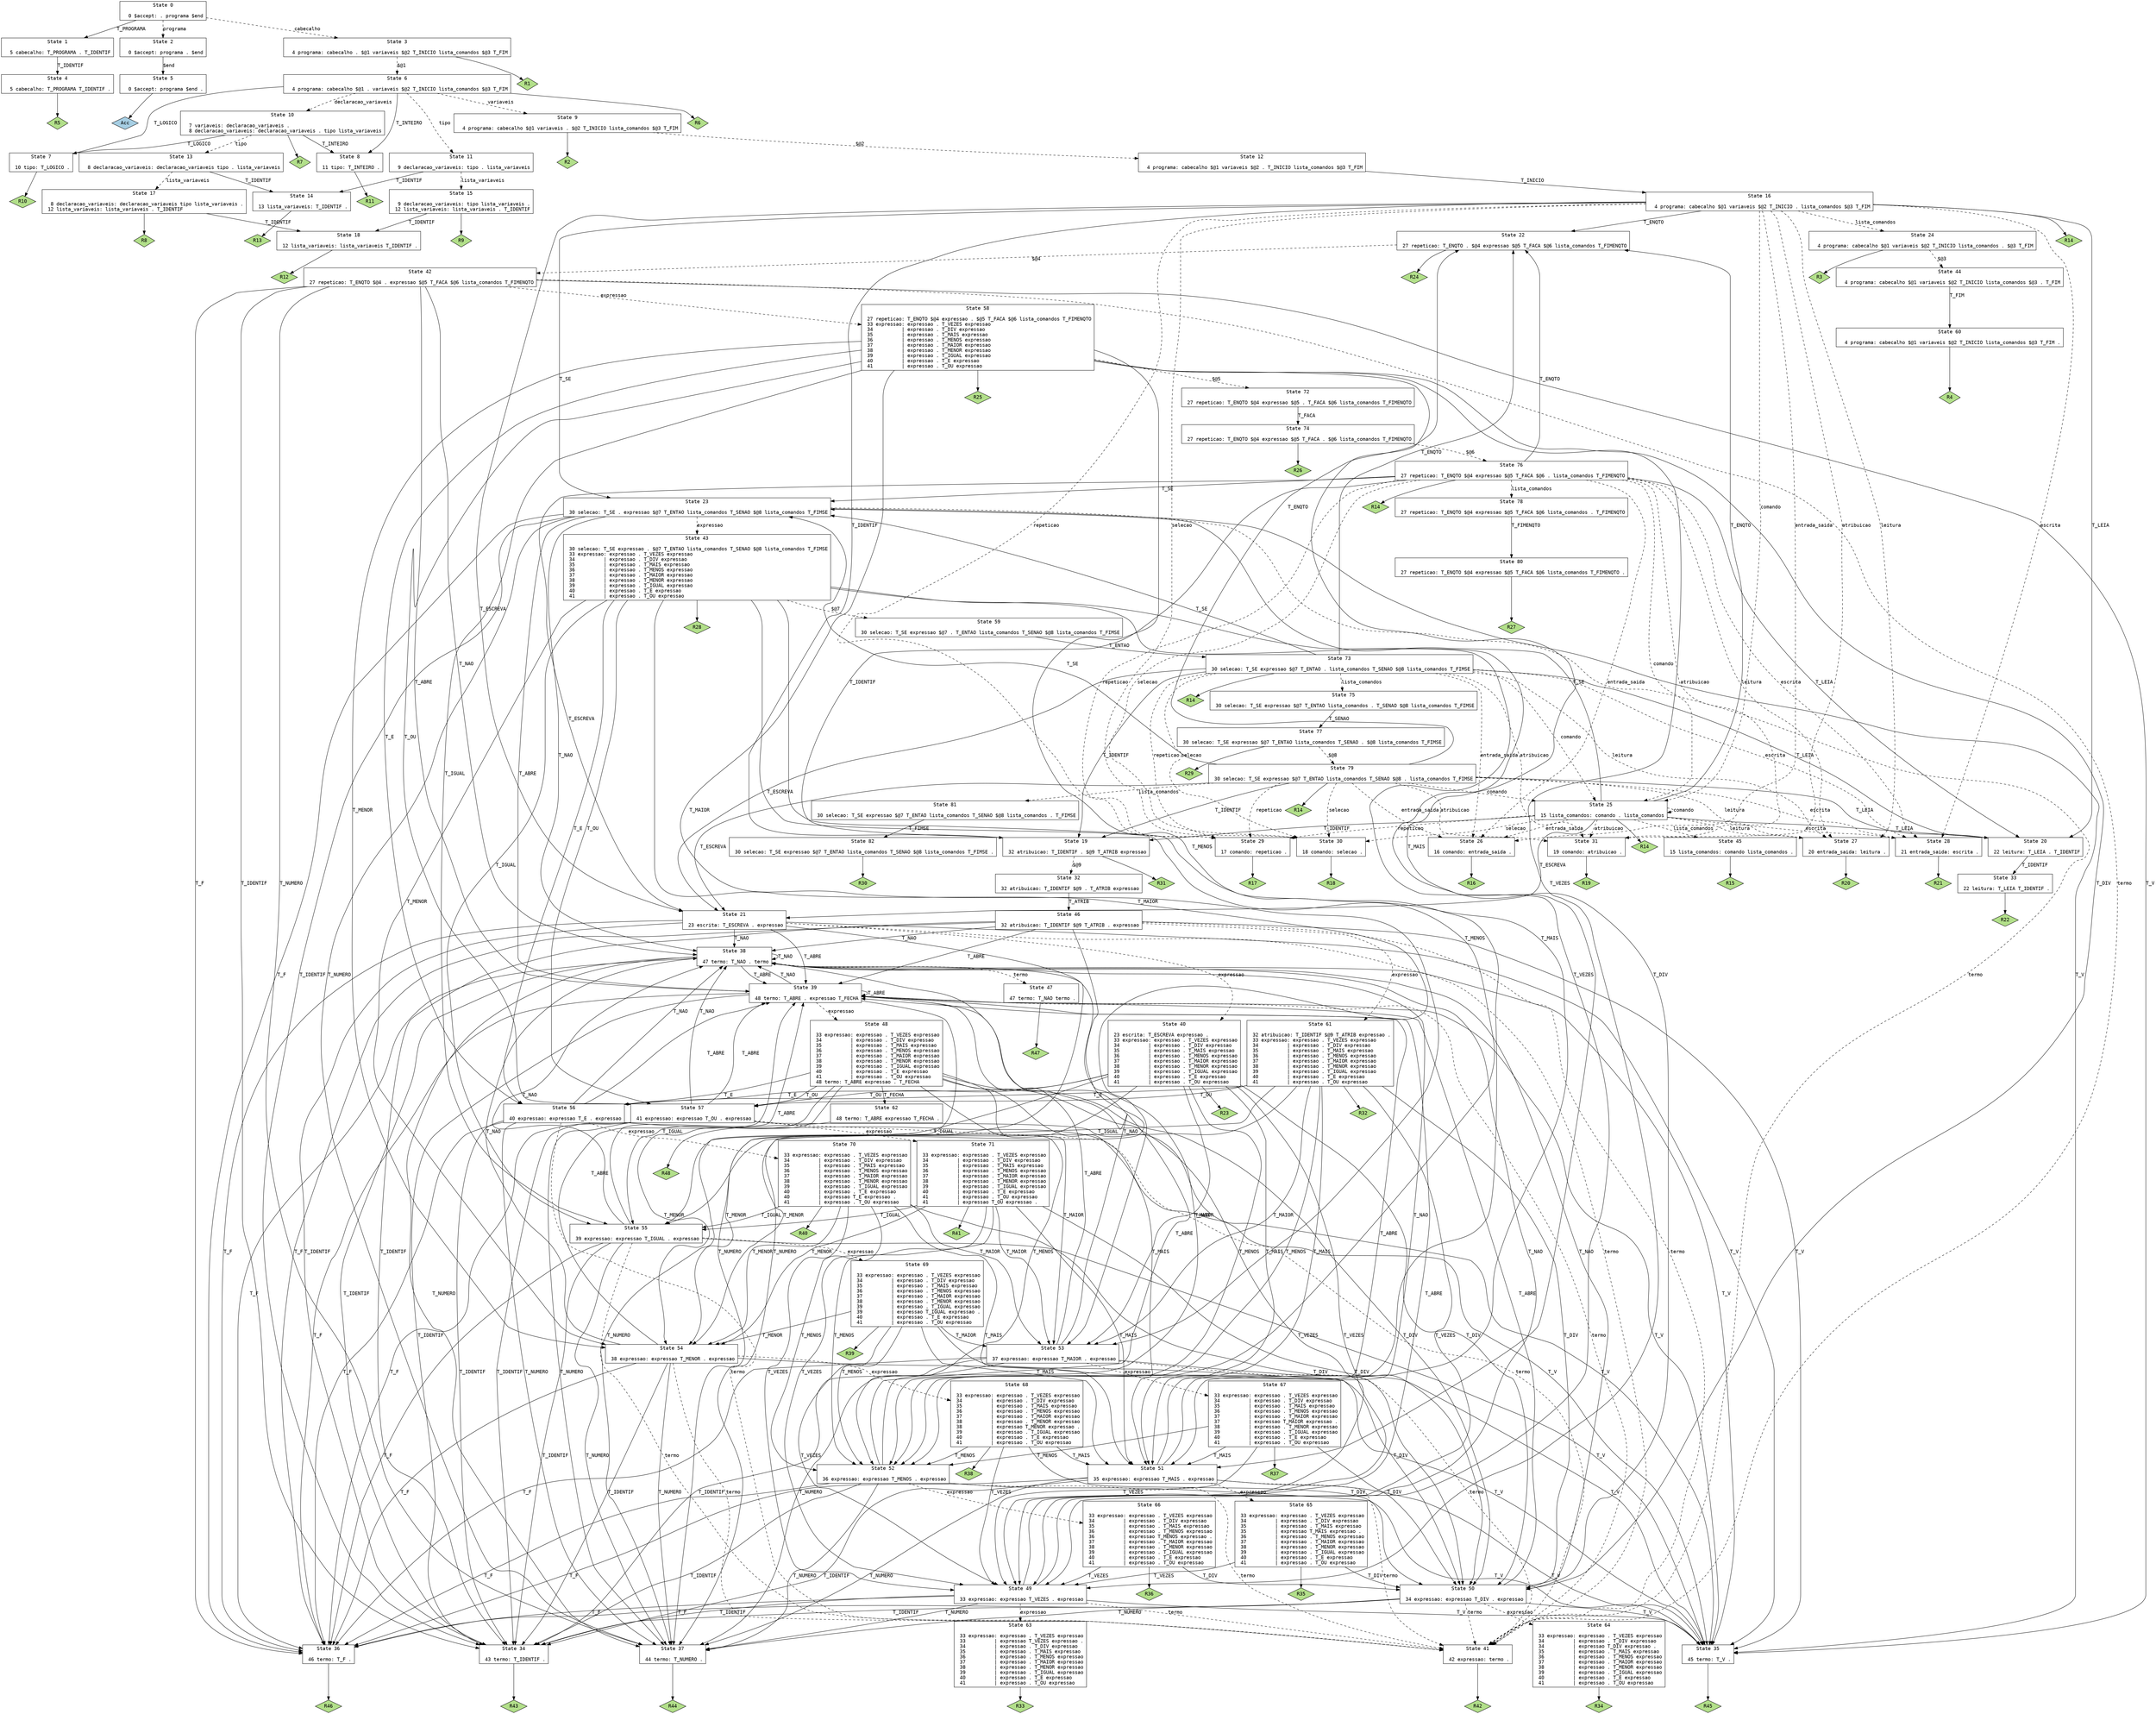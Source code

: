 // Gerado por GNU Bison 3.0.2.
// Reportar erros para <bug-bison@gnu.org>.
// página inicial: <http://www.gnu.org/software/bison/>.

digraph "sintatico.y"
{
  node [fontname = courier, shape = box, colorscheme = paired6]
  edge [fontname = courier]

  0 [label="State 0\n\l  0 $accept: . programa $end\l"]
  0 -> 1 [style=solid label="T_PROGRAMA"]
  0 -> 2 [style=dashed label="programa"]
  0 -> 3 [style=dashed label="cabecalho"]
  1 [label="State 1\n\l  5 cabecalho: T_PROGRAMA . T_IDENTIF\l"]
  1 -> 4 [style=solid label="T_IDENTIF"]
  2 [label="State 2\n\l  0 $accept: programa . $end\l"]
  2 -> 5 [style=solid label="$end"]
  3 [label="State 3\n\l  4 programa: cabecalho . $@1 variaveis $@2 T_INICIO lista_comandos $@3 T_FIM\l"]
  3 -> 6 [style=dashed label="$@1"]
  3 -> "3R1" [style=solid]
 "3R1" [label="R1", fillcolor=3, shape=diamond, style=filled]
  4 [label="State 4\n\l  5 cabecalho: T_PROGRAMA T_IDENTIF .\l"]
  4 -> "4R5" [style=solid]
 "4R5" [label="R5", fillcolor=3, shape=diamond, style=filled]
  5 [label="State 5\n\l  0 $accept: programa $end .\l"]
  5 -> "5R0" [style=solid]
 "5R0" [label="Acc", fillcolor=1, shape=diamond, style=filled]
  6 [label="State 6\n\l  4 programa: cabecalho $@1 . variaveis $@2 T_INICIO lista_comandos $@3 T_FIM\l"]
  6 -> 7 [style=solid label="T_LOGICO"]
  6 -> 8 [style=solid label="T_INTEIRO"]
  6 -> 9 [style=dashed label="variaveis"]
  6 -> 10 [style=dashed label="declaracao_variaveis"]
  6 -> 11 [style=dashed label="tipo"]
  6 -> "6R6" [style=solid]
 "6R6" [label="R6", fillcolor=3, shape=diamond, style=filled]
  7 [label="State 7\n\l 10 tipo: T_LOGICO .\l"]
  7 -> "7R10" [style=solid]
 "7R10" [label="R10", fillcolor=3, shape=diamond, style=filled]
  8 [label="State 8\n\l 11 tipo: T_INTEIRO .\l"]
  8 -> "8R11" [style=solid]
 "8R11" [label="R11", fillcolor=3, shape=diamond, style=filled]
  9 [label="State 9\n\l  4 programa: cabecalho $@1 variaveis . $@2 T_INICIO lista_comandos $@3 T_FIM\l"]
  9 -> 12 [style=dashed label="$@2"]
  9 -> "9R2" [style=solid]
 "9R2" [label="R2", fillcolor=3, shape=diamond, style=filled]
  10 [label="State 10\n\l  7 variaveis: declaracao_variaveis .\l  8 declaracao_variaveis: declaracao_variaveis . tipo lista_variaveis\l"]
  10 -> 7 [style=solid label="T_LOGICO"]
  10 -> 8 [style=solid label="T_INTEIRO"]
  10 -> 13 [style=dashed label="tipo"]
  10 -> "10R7" [style=solid]
 "10R7" [label="R7", fillcolor=3, shape=diamond, style=filled]
  11 [label="State 11\n\l  9 declaracao_variaveis: tipo . lista_variaveis\l"]
  11 -> 14 [style=solid label="T_IDENTIF"]
  11 -> 15 [style=dashed label="lista_variaveis"]
  12 [label="State 12\n\l  4 programa: cabecalho $@1 variaveis $@2 . T_INICIO lista_comandos $@3 T_FIM\l"]
  12 -> 16 [style=solid label="T_INICIO"]
  13 [label="State 13\n\l  8 declaracao_variaveis: declaracao_variaveis tipo . lista_variaveis\l"]
  13 -> 14 [style=solid label="T_IDENTIF"]
  13 -> 17 [style=dashed label="lista_variaveis"]
  14 [label="State 14\n\l 13 lista_variaveis: T_IDENTIF .\l"]
  14 -> "14R13" [style=solid]
 "14R13" [label="R13", fillcolor=3, shape=diamond, style=filled]
  15 [label="State 15\n\l  9 declaracao_variaveis: tipo lista_variaveis .\l 12 lista_variaveis: lista_variaveis . T_IDENTIF\l"]
  15 -> 18 [style=solid label="T_IDENTIF"]
  15 -> "15R9" [style=solid]
 "15R9" [label="R9", fillcolor=3, shape=diamond, style=filled]
  16 [label="State 16\n\l  4 programa: cabecalho $@1 variaveis $@2 T_INICIO . lista_comandos $@3 T_FIM\l"]
  16 -> 19 [style=solid label="T_IDENTIF"]
  16 -> 20 [style=solid label="T_LEIA"]
  16 -> 21 [style=solid label="T_ESCREVA"]
  16 -> 22 [style=solid label="T_ENQTO"]
  16 -> 23 [style=solid label="T_SE"]
  16 -> 24 [style=dashed label="lista_comandos"]
  16 -> 25 [style=dashed label="comando"]
  16 -> 26 [style=dashed label="entrada_saida"]
  16 -> 27 [style=dashed label="leitura"]
  16 -> 28 [style=dashed label="escrita"]
  16 -> 29 [style=dashed label="repeticao"]
  16 -> 30 [style=dashed label="selecao"]
  16 -> 31 [style=dashed label="atribuicao"]
  16 -> "16R14" [style=solid]
 "16R14" [label="R14", fillcolor=3, shape=diamond, style=filled]
  17 [label="State 17\n\l  8 declaracao_variaveis: declaracao_variaveis tipo lista_variaveis .\l 12 lista_variaveis: lista_variaveis . T_IDENTIF\l"]
  17 -> 18 [style=solid label="T_IDENTIF"]
  17 -> "17R8" [style=solid]
 "17R8" [label="R8", fillcolor=3, shape=diamond, style=filled]
  18 [label="State 18\n\l 12 lista_variaveis: lista_variaveis T_IDENTIF .\l"]
  18 -> "18R12" [style=solid]
 "18R12" [label="R12", fillcolor=3, shape=diamond, style=filled]
  19 [label="State 19\n\l 32 atribuicao: T_IDENTIF . $@9 T_ATRIB expressao\l"]
  19 -> 32 [style=dashed label="$@9"]
  19 -> "19R31" [style=solid]
 "19R31" [label="R31", fillcolor=3, shape=diamond, style=filled]
  20 [label="State 20\n\l 22 leitura: T_LEIA . T_IDENTIF\l"]
  20 -> 33 [style=solid label="T_IDENTIF"]
  21 [label="State 21\n\l 23 escrita: T_ESCREVA . expressao\l"]
  21 -> 34 [style=solid label="T_IDENTIF"]
  21 -> 35 [style=solid label="T_V"]
  21 -> 36 [style=solid label="T_F"]
  21 -> 37 [style=solid label="T_NUMERO"]
  21 -> 38 [style=solid label="T_NAO"]
  21 -> 39 [style=solid label="T_ABRE"]
  21 -> 40 [style=dashed label="expressao"]
  21 -> 41 [style=dashed label="termo"]
  22 [label="State 22\n\l 27 repeticao: T_ENQTO . $@4 expressao $@5 T_FACA $@6 lista_comandos T_FIMENQTO\l"]
  22 -> 42 [style=dashed label="$@4"]
  22 -> "22R24" [style=solid]
 "22R24" [label="R24", fillcolor=3, shape=diamond, style=filled]
  23 [label="State 23\n\l 30 selecao: T_SE . expressao $@7 T_ENTAO lista_comandos T_SENAO $@8 lista_comandos T_FIMSE\l"]
  23 -> 34 [style=solid label="T_IDENTIF"]
  23 -> 35 [style=solid label="T_V"]
  23 -> 36 [style=solid label="T_F"]
  23 -> 37 [style=solid label="T_NUMERO"]
  23 -> 38 [style=solid label="T_NAO"]
  23 -> 39 [style=solid label="T_ABRE"]
  23 -> 43 [style=dashed label="expressao"]
  23 -> 41 [style=dashed label="termo"]
  24 [label="State 24\n\l  4 programa: cabecalho $@1 variaveis $@2 T_INICIO lista_comandos . $@3 T_FIM\l"]
  24 -> 44 [style=dashed label="$@3"]
  24 -> "24R3" [style=solid]
 "24R3" [label="R3", fillcolor=3, shape=diamond, style=filled]
  25 [label="State 25\n\l 15 lista_comandos: comando . lista_comandos\l"]
  25 -> 19 [style=solid label="T_IDENTIF"]
  25 -> 20 [style=solid label="T_LEIA"]
  25 -> 21 [style=solid label="T_ESCREVA"]
  25 -> 22 [style=solid label="T_ENQTO"]
  25 -> 23 [style=solid label="T_SE"]
  25 -> 45 [style=dashed label="lista_comandos"]
  25 -> 25 [style=dashed label="comando"]
  25 -> 26 [style=dashed label="entrada_saida"]
  25 -> 27 [style=dashed label="leitura"]
  25 -> 28 [style=dashed label="escrita"]
  25 -> 29 [style=dashed label="repeticao"]
  25 -> 30 [style=dashed label="selecao"]
  25 -> 31 [style=dashed label="atribuicao"]
  25 -> "25R14" [style=solid]
 "25R14" [label="R14", fillcolor=3, shape=diamond, style=filled]
  26 [label="State 26\n\l 16 comando: entrada_saida .\l"]
  26 -> "26R16" [style=solid]
 "26R16" [label="R16", fillcolor=3, shape=diamond, style=filled]
  27 [label="State 27\n\l 20 entrada_saida: leitura .\l"]
  27 -> "27R20" [style=solid]
 "27R20" [label="R20", fillcolor=3, shape=diamond, style=filled]
  28 [label="State 28\n\l 21 entrada_saida: escrita .\l"]
  28 -> "28R21" [style=solid]
 "28R21" [label="R21", fillcolor=3, shape=diamond, style=filled]
  29 [label="State 29\n\l 17 comando: repeticao .\l"]
  29 -> "29R17" [style=solid]
 "29R17" [label="R17", fillcolor=3, shape=diamond, style=filled]
  30 [label="State 30\n\l 18 comando: selecao .\l"]
  30 -> "30R18" [style=solid]
 "30R18" [label="R18", fillcolor=3, shape=diamond, style=filled]
  31 [label="State 31\n\l 19 comando: atribuicao .\l"]
  31 -> "31R19" [style=solid]
 "31R19" [label="R19", fillcolor=3, shape=diamond, style=filled]
  32 [label="State 32\n\l 32 atribuicao: T_IDENTIF $@9 . T_ATRIB expressao\l"]
  32 -> 46 [style=solid label="T_ATRIB"]
  33 [label="State 33\n\l 22 leitura: T_LEIA T_IDENTIF .\l"]
  33 -> "33R22" [style=solid]
 "33R22" [label="R22", fillcolor=3, shape=diamond, style=filled]
  34 [label="State 34\n\l 43 termo: T_IDENTIF .\l"]
  34 -> "34R43" [style=solid]
 "34R43" [label="R43", fillcolor=3, shape=diamond, style=filled]
  35 [label="State 35\n\l 45 termo: T_V .\l"]
  35 -> "35R45" [style=solid]
 "35R45" [label="R45", fillcolor=3, shape=diamond, style=filled]
  36 [label="State 36\n\l 46 termo: T_F .\l"]
  36 -> "36R46" [style=solid]
 "36R46" [label="R46", fillcolor=3, shape=diamond, style=filled]
  37 [label="State 37\n\l 44 termo: T_NUMERO .\l"]
  37 -> "37R44" [style=solid]
 "37R44" [label="R44", fillcolor=3, shape=diamond, style=filled]
  38 [label="State 38\n\l 47 termo: T_NAO . termo\l"]
  38 -> 34 [style=solid label="T_IDENTIF"]
  38 -> 35 [style=solid label="T_V"]
  38 -> 36 [style=solid label="T_F"]
  38 -> 37 [style=solid label="T_NUMERO"]
  38 -> 38 [style=solid label="T_NAO"]
  38 -> 39 [style=solid label="T_ABRE"]
  38 -> 47 [style=dashed label="termo"]
  39 [label="State 39\n\l 48 termo: T_ABRE . expressao T_FECHA\l"]
  39 -> 34 [style=solid label="T_IDENTIF"]
  39 -> 35 [style=solid label="T_V"]
  39 -> 36 [style=solid label="T_F"]
  39 -> 37 [style=solid label="T_NUMERO"]
  39 -> 38 [style=solid label="T_NAO"]
  39 -> 39 [style=solid label="T_ABRE"]
  39 -> 48 [style=dashed label="expressao"]
  39 -> 41 [style=dashed label="termo"]
  40 [label="State 40\n\l 23 escrita: T_ESCREVA expressao .\l 33 expressao: expressao . T_VEZES expressao\l 34          | expressao . T_DIV expressao\l 35          | expressao . T_MAIS expressao\l 36          | expressao . T_MENOS expressao\l 37          | expressao . T_MAIOR expressao\l 38          | expressao . T_MENOR expressao\l 39          | expressao . T_IGUAL expressao\l 40          | expressao . T_E expressao\l 41          | expressao . T_OU expressao\l"]
  40 -> 49 [style=solid label="T_VEZES"]
  40 -> 50 [style=solid label="T_DIV"]
  40 -> 51 [style=solid label="T_MAIS"]
  40 -> 52 [style=solid label="T_MENOS"]
  40 -> 53 [style=solid label="T_MAIOR"]
  40 -> 54 [style=solid label="T_MENOR"]
  40 -> 55 [style=solid label="T_IGUAL"]
  40 -> 56 [style=solid label="T_E"]
  40 -> 57 [style=solid label="T_OU"]
  40 -> "40R23" [style=solid]
 "40R23" [label="R23", fillcolor=3, shape=diamond, style=filled]
  41 [label="State 41\n\l 42 expressao: termo .\l"]
  41 -> "41R42" [style=solid]
 "41R42" [label="R42", fillcolor=3, shape=diamond, style=filled]
  42 [label="State 42\n\l 27 repeticao: T_ENQTO $@4 . expressao $@5 T_FACA $@6 lista_comandos T_FIMENQTO\l"]
  42 -> 34 [style=solid label="T_IDENTIF"]
  42 -> 35 [style=solid label="T_V"]
  42 -> 36 [style=solid label="T_F"]
  42 -> 37 [style=solid label="T_NUMERO"]
  42 -> 38 [style=solid label="T_NAO"]
  42 -> 39 [style=solid label="T_ABRE"]
  42 -> 58 [style=dashed label="expressao"]
  42 -> 41 [style=dashed label="termo"]
  43 [label="State 43\n\l 30 selecao: T_SE expressao . $@7 T_ENTAO lista_comandos T_SENAO $@8 lista_comandos T_FIMSE\l 33 expressao: expressao . T_VEZES expressao\l 34          | expressao . T_DIV expressao\l 35          | expressao . T_MAIS expressao\l 36          | expressao . T_MENOS expressao\l 37          | expressao . T_MAIOR expressao\l 38          | expressao . T_MENOR expressao\l 39          | expressao . T_IGUAL expressao\l 40          | expressao . T_E expressao\l 41          | expressao . T_OU expressao\l"]
  43 -> 49 [style=solid label="T_VEZES"]
  43 -> 50 [style=solid label="T_DIV"]
  43 -> 51 [style=solid label="T_MAIS"]
  43 -> 52 [style=solid label="T_MENOS"]
  43 -> 53 [style=solid label="T_MAIOR"]
  43 -> 54 [style=solid label="T_MENOR"]
  43 -> 55 [style=solid label="T_IGUAL"]
  43 -> 56 [style=solid label="T_E"]
  43 -> 57 [style=solid label="T_OU"]
  43 -> 59 [style=dashed label="$@7"]
  43 -> "43R28" [style=solid]
 "43R28" [label="R28", fillcolor=3, shape=diamond, style=filled]
  44 [label="State 44\n\l  4 programa: cabecalho $@1 variaveis $@2 T_INICIO lista_comandos $@3 . T_FIM\l"]
  44 -> 60 [style=solid label="T_FIM"]
  45 [label="State 45\n\l 15 lista_comandos: comando lista_comandos .\l"]
  45 -> "45R15" [style=solid]
 "45R15" [label="R15", fillcolor=3, shape=diamond, style=filled]
  46 [label="State 46\n\l 32 atribuicao: T_IDENTIF $@9 T_ATRIB . expressao\l"]
  46 -> 34 [style=solid label="T_IDENTIF"]
  46 -> 35 [style=solid label="T_V"]
  46 -> 36 [style=solid label="T_F"]
  46 -> 37 [style=solid label="T_NUMERO"]
  46 -> 38 [style=solid label="T_NAO"]
  46 -> 39 [style=solid label="T_ABRE"]
  46 -> 61 [style=dashed label="expressao"]
  46 -> 41 [style=dashed label="termo"]
  47 [label="State 47\n\l 47 termo: T_NAO termo .\l"]
  47 -> "47R47" [style=solid]
 "47R47" [label="R47", fillcolor=3, shape=diamond, style=filled]
  48 [label="State 48\n\l 33 expressao: expressao . T_VEZES expressao\l 34          | expressao . T_DIV expressao\l 35          | expressao . T_MAIS expressao\l 36          | expressao . T_MENOS expressao\l 37          | expressao . T_MAIOR expressao\l 38          | expressao . T_MENOR expressao\l 39          | expressao . T_IGUAL expressao\l 40          | expressao . T_E expressao\l 41          | expressao . T_OU expressao\l 48 termo: T_ABRE expressao . T_FECHA\l"]
  48 -> 49 [style=solid label="T_VEZES"]
  48 -> 50 [style=solid label="T_DIV"]
  48 -> 51 [style=solid label="T_MAIS"]
  48 -> 52 [style=solid label="T_MENOS"]
  48 -> 53 [style=solid label="T_MAIOR"]
  48 -> 54 [style=solid label="T_MENOR"]
  48 -> 55 [style=solid label="T_IGUAL"]
  48 -> 56 [style=solid label="T_E"]
  48 -> 57 [style=solid label="T_OU"]
  48 -> 62 [style=solid label="T_FECHA"]
  49 [label="State 49\n\l 33 expressao: expressao T_VEZES . expressao\l"]
  49 -> 34 [style=solid label="T_IDENTIF"]
  49 -> 35 [style=solid label="T_V"]
  49 -> 36 [style=solid label="T_F"]
  49 -> 37 [style=solid label="T_NUMERO"]
  49 -> 38 [style=solid label="T_NAO"]
  49 -> 39 [style=solid label="T_ABRE"]
  49 -> 63 [style=dashed label="expressao"]
  49 -> 41 [style=dashed label="termo"]
  50 [label="State 50\n\l 34 expressao: expressao T_DIV . expressao\l"]
  50 -> 34 [style=solid label="T_IDENTIF"]
  50 -> 35 [style=solid label="T_V"]
  50 -> 36 [style=solid label="T_F"]
  50 -> 37 [style=solid label="T_NUMERO"]
  50 -> 38 [style=solid label="T_NAO"]
  50 -> 39 [style=solid label="T_ABRE"]
  50 -> 64 [style=dashed label="expressao"]
  50 -> 41 [style=dashed label="termo"]
  51 [label="State 51\n\l 35 expressao: expressao T_MAIS . expressao\l"]
  51 -> 34 [style=solid label="T_IDENTIF"]
  51 -> 35 [style=solid label="T_V"]
  51 -> 36 [style=solid label="T_F"]
  51 -> 37 [style=solid label="T_NUMERO"]
  51 -> 38 [style=solid label="T_NAO"]
  51 -> 39 [style=solid label="T_ABRE"]
  51 -> 65 [style=dashed label="expressao"]
  51 -> 41 [style=dashed label="termo"]
  52 [label="State 52\n\l 36 expressao: expressao T_MENOS . expressao\l"]
  52 -> 34 [style=solid label="T_IDENTIF"]
  52 -> 35 [style=solid label="T_V"]
  52 -> 36 [style=solid label="T_F"]
  52 -> 37 [style=solid label="T_NUMERO"]
  52 -> 38 [style=solid label="T_NAO"]
  52 -> 39 [style=solid label="T_ABRE"]
  52 -> 66 [style=dashed label="expressao"]
  52 -> 41 [style=dashed label="termo"]
  53 [label="State 53\n\l 37 expressao: expressao T_MAIOR . expressao\l"]
  53 -> 34 [style=solid label="T_IDENTIF"]
  53 -> 35 [style=solid label="T_V"]
  53 -> 36 [style=solid label="T_F"]
  53 -> 37 [style=solid label="T_NUMERO"]
  53 -> 38 [style=solid label="T_NAO"]
  53 -> 39 [style=solid label="T_ABRE"]
  53 -> 67 [style=dashed label="expressao"]
  53 -> 41 [style=dashed label="termo"]
  54 [label="State 54\n\l 38 expressao: expressao T_MENOR . expressao\l"]
  54 -> 34 [style=solid label="T_IDENTIF"]
  54 -> 35 [style=solid label="T_V"]
  54 -> 36 [style=solid label="T_F"]
  54 -> 37 [style=solid label="T_NUMERO"]
  54 -> 38 [style=solid label="T_NAO"]
  54 -> 39 [style=solid label="T_ABRE"]
  54 -> 68 [style=dashed label="expressao"]
  54 -> 41 [style=dashed label="termo"]
  55 [label="State 55\n\l 39 expressao: expressao T_IGUAL . expressao\l"]
  55 -> 34 [style=solid label="T_IDENTIF"]
  55 -> 35 [style=solid label="T_V"]
  55 -> 36 [style=solid label="T_F"]
  55 -> 37 [style=solid label="T_NUMERO"]
  55 -> 38 [style=solid label="T_NAO"]
  55 -> 39 [style=solid label="T_ABRE"]
  55 -> 69 [style=dashed label="expressao"]
  55 -> 41 [style=dashed label="termo"]
  56 [label="State 56\n\l 40 expressao: expressao T_E . expressao\l"]
  56 -> 34 [style=solid label="T_IDENTIF"]
  56 -> 35 [style=solid label="T_V"]
  56 -> 36 [style=solid label="T_F"]
  56 -> 37 [style=solid label="T_NUMERO"]
  56 -> 38 [style=solid label="T_NAO"]
  56 -> 39 [style=solid label="T_ABRE"]
  56 -> 70 [style=dashed label="expressao"]
  56 -> 41 [style=dashed label="termo"]
  57 [label="State 57\n\l 41 expressao: expressao T_OU . expressao\l"]
  57 -> 34 [style=solid label="T_IDENTIF"]
  57 -> 35 [style=solid label="T_V"]
  57 -> 36 [style=solid label="T_F"]
  57 -> 37 [style=solid label="T_NUMERO"]
  57 -> 38 [style=solid label="T_NAO"]
  57 -> 39 [style=solid label="T_ABRE"]
  57 -> 71 [style=dashed label="expressao"]
  57 -> 41 [style=dashed label="termo"]
  58 [label="State 58\n\l 27 repeticao: T_ENQTO $@4 expressao . $@5 T_FACA $@6 lista_comandos T_FIMENQTO\l 33 expressao: expressao . T_VEZES expressao\l 34          | expressao . T_DIV expressao\l 35          | expressao . T_MAIS expressao\l 36          | expressao . T_MENOS expressao\l 37          | expressao . T_MAIOR expressao\l 38          | expressao . T_MENOR expressao\l 39          | expressao . T_IGUAL expressao\l 40          | expressao . T_E expressao\l 41          | expressao . T_OU expressao\l"]
  58 -> 49 [style=solid label="T_VEZES"]
  58 -> 50 [style=solid label="T_DIV"]
  58 -> 51 [style=solid label="T_MAIS"]
  58 -> 52 [style=solid label="T_MENOS"]
  58 -> 53 [style=solid label="T_MAIOR"]
  58 -> 54 [style=solid label="T_MENOR"]
  58 -> 55 [style=solid label="T_IGUAL"]
  58 -> 56 [style=solid label="T_E"]
  58 -> 57 [style=solid label="T_OU"]
  58 -> 72 [style=dashed label="$@5"]
  58 -> "58R25" [style=solid]
 "58R25" [label="R25", fillcolor=3, shape=diamond, style=filled]
  59 [label="State 59\n\l 30 selecao: T_SE expressao $@7 . T_ENTAO lista_comandos T_SENAO $@8 lista_comandos T_FIMSE\l"]
  59 -> 73 [style=solid label="T_ENTAO"]
  60 [label="State 60\n\l  4 programa: cabecalho $@1 variaveis $@2 T_INICIO lista_comandos $@3 T_FIM .\l"]
  60 -> "60R4" [style=solid]
 "60R4" [label="R4", fillcolor=3, shape=diamond, style=filled]
  61 [label="State 61\n\l 32 atribuicao: T_IDENTIF $@9 T_ATRIB expressao .\l 33 expressao: expressao . T_VEZES expressao\l 34          | expressao . T_DIV expressao\l 35          | expressao . T_MAIS expressao\l 36          | expressao . T_MENOS expressao\l 37          | expressao . T_MAIOR expressao\l 38          | expressao . T_MENOR expressao\l 39          | expressao . T_IGUAL expressao\l 40          | expressao . T_E expressao\l 41          | expressao . T_OU expressao\l"]
  61 -> 49 [style=solid label="T_VEZES"]
  61 -> 50 [style=solid label="T_DIV"]
  61 -> 51 [style=solid label="T_MAIS"]
  61 -> 52 [style=solid label="T_MENOS"]
  61 -> 53 [style=solid label="T_MAIOR"]
  61 -> 54 [style=solid label="T_MENOR"]
  61 -> 55 [style=solid label="T_IGUAL"]
  61 -> 56 [style=solid label="T_E"]
  61 -> 57 [style=solid label="T_OU"]
  61 -> "61R32" [style=solid]
 "61R32" [label="R32", fillcolor=3, shape=diamond, style=filled]
  62 [label="State 62\n\l 48 termo: T_ABRE expressao T_FECHA .\l"]
  62 -> "62R48" [style=solid]
 "62R48" [label="R48", fillcolor=3, shape=diamond, style=filled]
  63 [label="State 63\n\l 33 expressao: expressao . T_VEZES expressao\l 33          | expressao T_VEZES expressao .\l 34          | expressao . T_DIV expressao\l 35          | expressao . T_MAIS expressao\l 36          | expressao . T_MENOS expressao\l 37          | expressao . T_MAIOR expressao\l 38          | expressao . T_MENOR expressao\l 39          | expressao . T_IGUAL expressao\l 40          | expressao . T_E expressao\l 41          | expressao . T_OU expressao\l"]
  63 -> "63R33" [style=solid]
 "63R33" [label="R33", fillcolor=3, shape=diamond, style=filled]
  64 [label="State 64\n\l 33 expressao: expressao . T_VEZES expressao\l 34          | expressao . T_DIV expressao\l 34          | expressao T_DIV expressao .\l 35          | expressao . T_MAIS expressao\l 36          | expressao . T_MENOS expressao\l 37          | expressao . T_MAIOR expressao\l 38          | expressao . T_MENOR expressao\l 39          | expressao . T_IGUAL expressao\l 40          | expressao . T_E expressao\l 41          | expressao . T_OU expressao\l"]
  64 -> "64R34" [style=solid]
 "64R34" [label="R34", fillcolor=3, shape=diamond, style=filled]
  65 [label="State 65\n\l 33 expressao: expressao . T_VEZES expressao\l 34          | expressao . T_DIV expressao\l 35          | expressao . T_MAIS expressao\l 35          | expressao T_MAIS expressao .\l 36          | expressao . T_MENOS expressao\l 37          | expressao . T_MAIOR expressao\l 38          | expressao . T_MENOR expressao\l 39          | expressao . T_IGUAL expressao\l 40          | expressao . T_E expressao\l 41          | expressao . T_OU expressao\l"]
  65 -> 49 [style=solid label="T_VEZES"]
  65 -> 50 [style=solid label="T_DIV"]
  65 -> "65R35" [style=solid]
 "65R35" [label="R35", fillcolor=3, shape=diamond, style=filled]
  66 [label="State 66\n\l 33 expressao: expressao . T_VEZES expressao\l 34          | expressao . T_DIV expressao\l 35          | expressao . T_MAIS expressao\l 36          | expressao . T_MENOS expressao\l 36          | expressao T_MENOS expressao .\l 37          | expressao . T_MAIOR expressao\l 38          | expressao . T_MENOR expressao\l 39          | expressao . T_IGUAL expressao\l 40          | expressao . T_E expressao\l 41          | expressao . T_OU expressao\l"]
  66 -> 49 [style=solid label="T_VEZES"]
  66 -> 50 [style=solid label="T_DIV"]
  66 -> "66R36" [style=solid]
 "66R36" [label="R36", fillcolor=3, shape=diamond, style=filled]
  67 [label="State 67\n\l 33 expressao: expressao . T_VEZES expressao\l 34          | expressao . T_DIV expressao\l 35          | expressao . T_MAIS expressao\l 36          | expressao . T_MENOS expressao\l 37          | expressao . T_MAIOR expressao\l 37          | expressao T_MAIOR expressao .\l 38          | expressao . T_MENOR expressao\l 39          | expressao . T_IGUAL expressao\l 40          | expressao . T_E expressao\l 41          | expressao . T_OU expressao\l"]
  67 -> 49 [style=solid label="T_VEZES"]
  67 -> 50 [style=solid label="T_DIV"]
  67 -> 51 [style=solid label="T_MAIS"]
  67 -> 52 [style=solid label="T_MENOS"]
  67 -> "67R37" [style=solid]
 "67R37" [label="R37", fillcolor=3, shape=diamond, style=filled]
  68 [label="State 68\n\l 33 expressao: expressao . T_VEZES expressao\l 34          | expressao . T_DIV expressao\l 35          | expressao . T_MAIS expressao\l 36          | expressao . T_MENOS expressao\l 37          | expressao . T_MAIOR expressao\l 38          | expressao . T_MENOR expressao\l 38          | expressao T_MENOR expressao .\l 39          | expressao . T_IGUAL expressao\l 40          | expressao . T_E expressao\l 41          | expressao . T_OU expressao\l"]
  68 -> 49 [style=solid label="T_VEZES"]
  68 -> 50 [style=solid label="T_DIV"]
  68 -> 51 [style=solid label="T_MAIS"]
  68 -> 52 [style=solid label="T_MENOS"]
  68 -> "68R38" [style=solid]
 "68R38" [label="R38", fillcolor=3, shape=diamond, style=filled]
  69 [label="State 69\n\l 33 expressao: expressao . T_VEZES expressao\l 34          | expressao . T_DIV expressao\l 35          | expressao . T_MAIS expressao\l 36          | expressao . T_MENOS expressao\l 37          | expressao . T_MAIOR expressao\l 38          | expressao . T_MENOR expressao\l 39          | expressao . T_IGUAL expressao\l 39          | expressao T_IGUAL expressao .\l 40          | expressao . T_E expressao\l 41          | expressao . T_OU expressao\l"]
  69 -> 49 [style=solid label="T_VEZES"]
  69 -> 50 [style=solid label="T_DIV"]
  69 -> 51 [style=solid label="T_MAIS"]
  69 -> 52 [style=solid label="T_MENOS"]
  69 -> 53 [style=solid label="T_MAIOR"]
  69 -> 54 [style=solid label="T_MENOR"]
  69 -> "69R39" [style=solid]
 "69R39" [label="R39", fillcolor=3, shape=diamond, style=filled]
  70 [label="State 70\n\l 33 expressao: expressao . T_VEZES expressao\l 34          | expressao . T_DIV expressao\l 35          | expressao . T_MAIS expressao\l 36          | expressao . T_MENOS expressao\l 37          | expressao . T_MAIOR expressao\l 38          | expressao . T_MENOR expressao\l 39          | expressao . T_IGUAL expressao\l 40          | expressao . T_E expressao\l 40          | expressao T_E expressao .\l 41          | expressao . T_OU expressao\l"]
  70 -> 49 [style=solid label="T_VEZES"]
  70 -> 50 [style=solid label="T_DIV"]
  70 -> 51 [style=solid label="T_MAIS"]
  70 -> 52 [style=solid label="T_MENOS"]
  70 -> 53 [style=solid label="T_MAIOR"]
  70 -> 54 [style=solid label="T_MENOR"]
  70 -> 55 [style=solid label="T_IGUAL"]
  70 -> "70R40" [style=solid]
 "70R40" [label="R40", fillcolor=3, shape=diamond, style=filled]
  71 [label="State 71\n\l 33 expressao: expressao . T_VEZES expressao\l 34          | expressao . T_DIV expressao\l 35          | expressao . T_MAIS expressao\l 36          | expressao . T_MENOS expressao\l 37          | expressao . T_MAIOR expressao\l 38          | expressao . T_MENOR expressao\l 39          | expressao . T_IGUAL expressao\l 40          | expressao . T_E expressao\l 41          | expressao . T_OU expressao\l 41          | expressao T_OU expressao .\l"]
  71 -> 49 [style=solid label="T_VEZES"]
  71 -> 50 [style=solid label="T_DIV"]
  71 -> 51 [style=solid label="T_MAIS"]
  71 -> 52 [style=solid label="T_MENOS"]
  71 -> 53 [style=solid label="T_MAIOR"]
  71 -> 54 [style=solid label="T_MENOR"]
  71 -> 55 [style=solid label="T_IGUAL"]
  71 -> "71R41" [style=solid]
 "71R41" [label="R41", fillcolor=3, shape=diamond, style=filled]
  72 [label="State 72\n\l 27 repeticao: T_ENQTO $@4 expressao $@5 . T_FACA $@6 lista_comandos T_FIMENQTO\l"]
  72 -> 74 [style=solid label="T_FACA"]
  73 [label="State 73\n\l 30 selecao: T_SE expressao $@7 T_ENTAO . lista_comandos T_SENAO $@8 lista_comandos T_FIMSE\l"]
  73 -> 19 [style=solid label="T_IDENTIF"]
  73 -> 20 [style=solid label="T_LEIA"]
  73 -> 21 [style=solid label="T_ESCREVA"]
  73 -> 22 [style=solid label="T_ENQTO"]
  73 -> 23 [style=solid label="T_SE"]
  73 -> 75 [style=dashed label="lista_comandos"]
  73 -> 25 [style=dashed label="comando"]
  73 -> 26 [style=dashed label="entrada_saida"]
  73 -> 27 [style=dashed label="leitura"]
  73 -> 28 [style=dashed label="escrita"]
  73 -> 29 [style=dashed label="repeticao"]
  73 -> 30 [style=dashed label="selecao"]
  73 -> 31 [style=dashed label="atribuicao"]
  73 -> "73R14" [style=solid]
 "73R14" [label="R14", fillcolor=3, shape=diamond, style=filled]
  74 [label="State 74\n\l 27 repeticao: T_ENQTO $@4 expressao $@5 T_FACA . $@6 lista_comandos T_FIMENQTO\l"]
  74 -> 76 [style=dashed label="$@6"]
  74 -> "74R26" [style=solid]
 "74R26" [label="R26", fillcolor=3, shape=diamond, style=filled]
  75 [label="State 75\n\l 30 selecao: T_SE expressao $@7 T_ENTAO lista_comandos . T_SENAO $@8 lista_comandos T_FIMSE\l"]
  75 -> 77 [style=solid label="T_SENAO"]
  76 [label="State 76\n\l 27 repeticao: T_ENQTO $@4 expressao $@5 T_FACA $@6 . lista_comandos T_FIMENQTO\l"]
  76 -> 19 [style=solid label="T_IDENTIF"]
  76 -> 20 [style=solid label="T_LEIA"]
  76 -> 21 [style=solid label="T_ESCREVA"]
  76 -> 22 [style=solid label="T_ENQTO"]
  76 -> 23 [style=solid label="T_SE"]
  76 -> 78 [style=dashed label="lista_comandos"]
  76 -> 25 [style=dashed label="comando"]
  76 -> 26 [style=dashed label="entrada_saida"]
  76 -> 27 [style=dashed label="leitura"]
  76 -> 28 [style=dashed label="escrita"]
  76 -> 29 [style=dashed label="repeticao"]
  76 -> 30 [style=dashed label="selecao"]
  76 -> 31 [style=dashed label="atribuicao"]
  76 -> "76R14" [style=solid]
 "76R14" [label="R14", fillcolor=3, shape=diamond, style=filled]
  77 [label="State 77\n\l 30 selecao: T_SE expressao $@7 T_ENTAO lista_comandos T_SENAO . $@8 lista_comandos T_FIMSE\l"]
  77 -> 79 [style=dashed label="$@8"]
  77 -> "77R29" [style=solid]
 "77R29" [label="R29", fillcolor=3, shape=diamond, style=filled]
  78 [label="State 78\n\l 27 repeticao: T_ENQTO $@4 expressao $@5 T_FACA $@6 lista_comandos . T_FIMENQTO\l"]
  78 -> 80 [style=solid label="T_FIMENQTO"]
  79 [label="State 79\n\l 30 selecao: T_SE expressao $@7 T_ENTAO lista_comandos T_SENAO $@8 . lista_comandos T_FIMSE\l"]
  79 -> 19 [style=solid label="T_IDENTIF"]
  79 -> 20 [style=solid label="T_LEIA"]
  79 -> 21 [style=solid label="T_ESCREVA"]
  79 -> 22 [style=solid label="T_ENQTO"]
  79 -> 23 [style=solid label="T_SE"]
  79 -> 81 [style=dashed label="lista_comandos"]
  79 -> 25 [style=dashed label="comando"]
  79 -> 26 [style=dashed label="entrada_saida"]
  79 -> 27 [style=dashed label="leitura"]
  79 -> 28 [style=dashed label="escrita"]
  79 -> 29 [style=dashed label="repeticao"]
  79 -> 30 [style=dashed label="selecao"]
  79 -> 31 [style=dashed label="atribuicao"]
  79 -> "79R14" [style=solid]
 "79R14" [label="R14", fillcolor=3, shape=diamond, style=filled]
  80 [label="State 80\n\l 27 repeticao: T_ENQTO $@4 expressao $@5 T_FACA $@6 lista_comandos T_FIMENQTO .\l"]
  80 -> "80R27" [style=solid]
 "80R27" [label="R27", fillcolor=3, shape=diamond, style=filled]
  81 [label="State 81\n\l 30 selecao: T_SE expressao $@7 T_ENTAO lista_comandos T_SENAO $@8 lista_comandos . T_FIMSE\l"]
  81 -> 82 [style=solid label="T_FIMSE"]
  82 [label="State 82\n\l 30 selecao: T_SE expressao $@7 T_ENTAO lista_comandos T_SENAO $@8 lista_comandos T_FIMSE .\l"]
  82 -> "82R30" [style=solid]
 "82R30" [label="R30", fillcolor=3, shape=diamond, style=filled]
}
